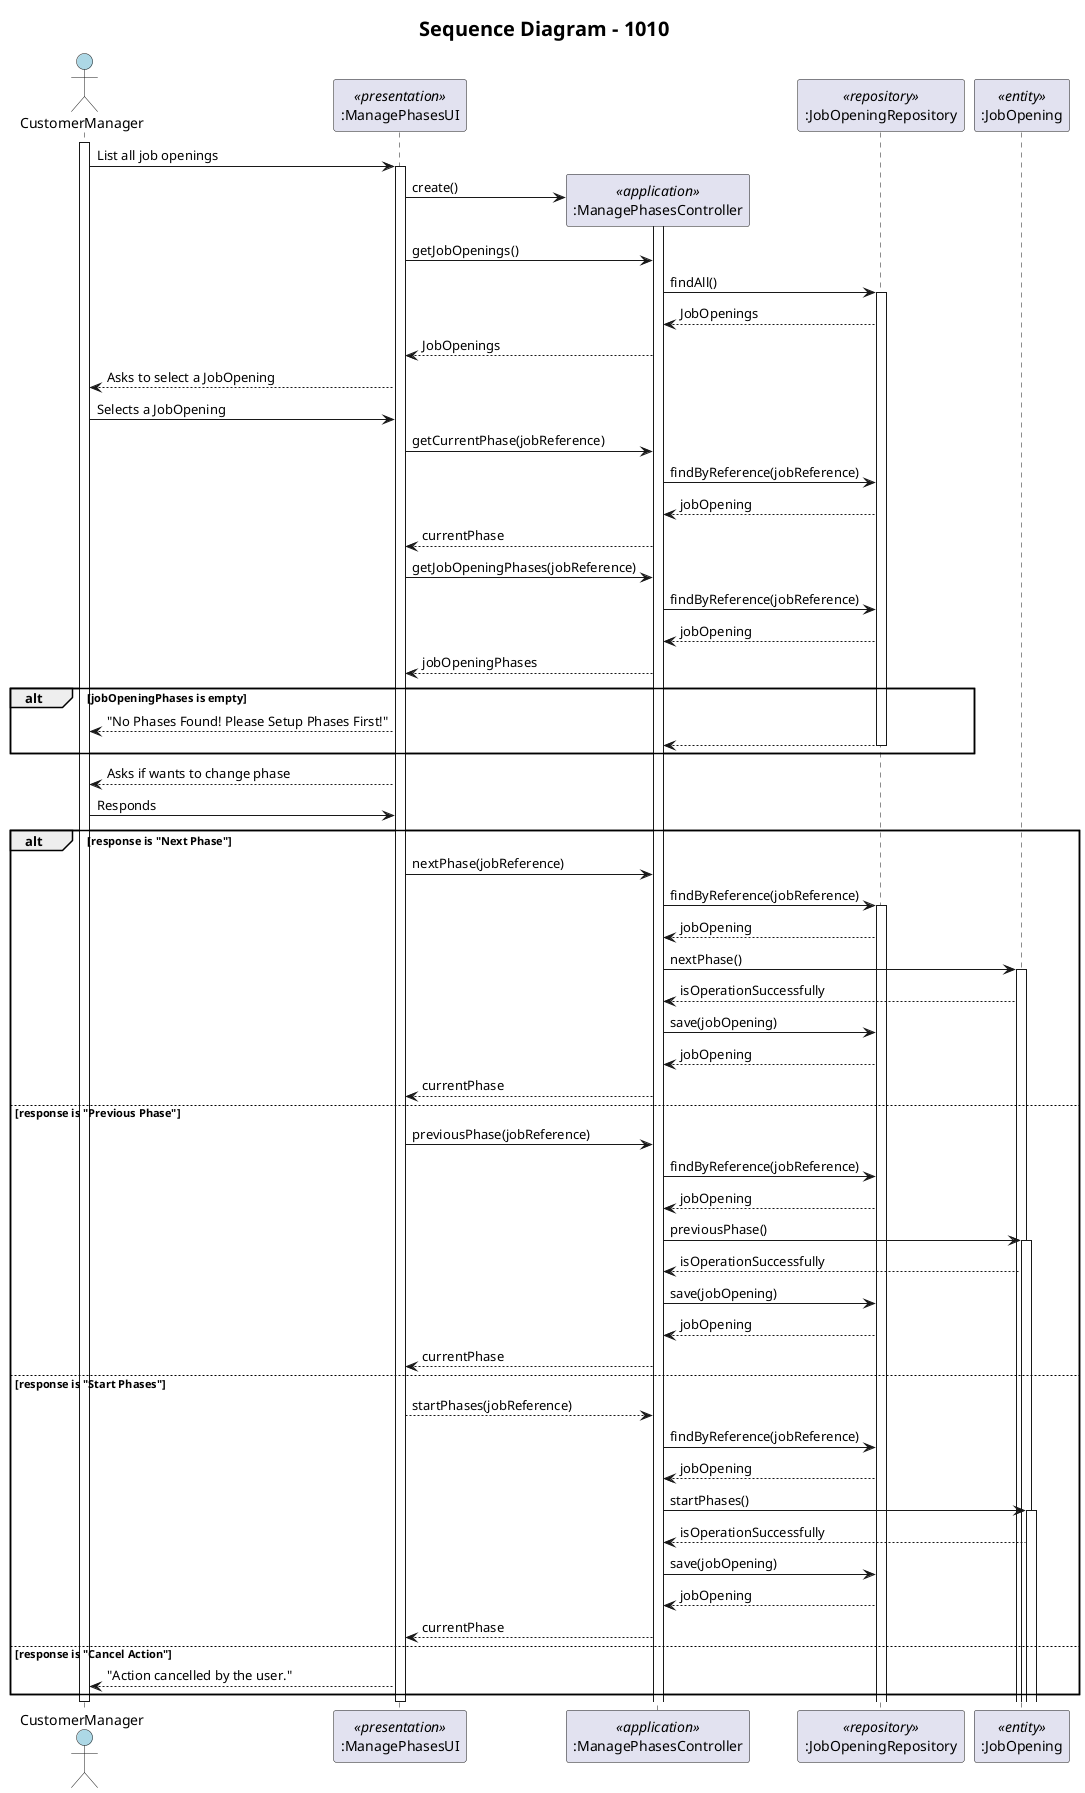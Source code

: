 @startuml

title Sequence Diagram - Open/Close Phases
title <size:20>Sequence Diagram - 1010</size>

'http://plantuml.com/skinparam.html
skinparam monochrome false
skinparam packageStyle rect
skinparam defaultFontName FG Virgil
skinparam shadowing false

actor CustomerManager as Actor #lightblue
participant ":ManagePhasesUI" as UI <<presentation>>
participant ":ManagePhasesController" as Controller <<application>>
participant ":JobOpeningRepository" as JobOpeningRepository <<repository>>
participant ":JobOpening" as JobOpening <<entity>>

activate Actor
Actor -> UI: List all job openings

activate UI

    UI -> Controller**: create()
    activate Controller
    UI -> Controller: getJobOpenings()

        Controller -> JobOpeningRepository: findAll()
            activate JobOpeningRepository

        JobOpeningRepository-->Controller: JobOpenings
        Controller-->UI: JobOpenings
        UI-->Actor: Asks to select a JobOpening
        Actor->UI: Selects a JobOpening
        UI->Controller: getCurrentPhase(jobReference)
            Controller->JobOpeningRepository: findByReference(jobReference)
            JobOpeningRepository-->Controller: jobOpening
            Controller-->UI: currentPhase

    UI -> Controller: getJobOpeningPhases(jobReference)
    Controller -> JobOpeningRepository: findByReference(jobReference)
    JobOpeningRepository --> Controller: jobOpening
    Controller --> UI: jobOpeningPhases

    alt jobOpeningPhases is empty
        UI --> Actor: "No Phases Found! Please Setup Phases First!"
        return
    end

    UI --> Actor: Asks if wants to change phase
    Actor -> UI: Responds
    alt response is "Next Phase"
        UI -> Controller: nextPhase(jobReference)

            Controller -> JobOpeningRepository: findByReference(jobReference)
            activate JobOpeningRepository
            JobOpeningRepository --> Controller: jobOpening
            Controller -> JobOpening: nextPhase()
            activate JobOpening
            JobOpening --> Controller: isOperationSuccessfully
            Controller -> JobOpeningRepository: save(jobOpening)
            JobOpeningRepository --> Controller: jobOpening
            Controller --> UI: currentPhase

    else response is "Previous Phase"
        UI -> Controller: previousPhase(jobReference)
            Controller -> JobOpeningRepository: findByReference(jobReference)
            JobOpeningRepository --> Controller: jobOpening
            Controller -> JobOpening: previousPhase()
            activate JobOpening
            JobOpening --> Controller: isOperationSuccessfully
            Controller -> JobOpeningRepository: save(jobOpening)
            JobOpeningRepository --> Controller: jobOpening
            Controller --> UI: currentPhase
    else response is "Start Phases"
        UI --> Controller: startPhases(jobReference)
        Controller -> JobOpeningRepository: findByReference(jobReference)
        JobOpeningRepository --> Controller: jobOpening
        Controller -> JobOpening: startPhases()
        activate JobOpening
        JobOpening --> Controller: isOperationSuccessfully
        Controller -> JobOpeningRepository: save(jobOpening)
        JobOpeningRepository --> Controller: jobOpening
        Controller --> UI: currentPhase
    else response is "Cancel Action"
        UI --> Actor: "Action cancelled by the user."
    end

deactivate UI
deactivate Actor
@enduml
